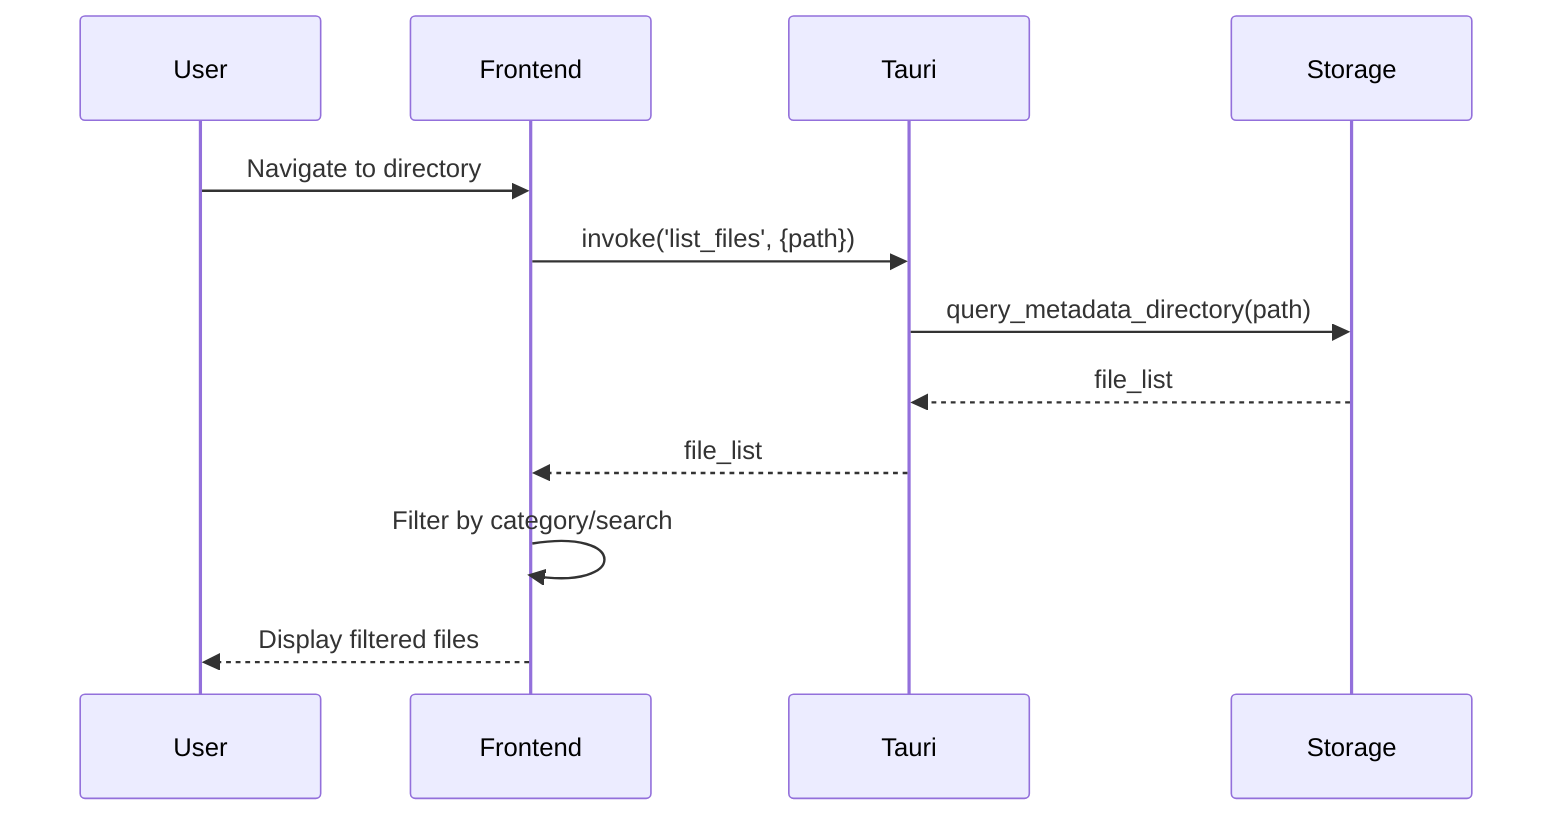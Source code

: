 sequenceDiagram
    participant User
    participant Frontend
    participant Tauri
    participant Storage

    User->>Frontend: Navigate to directory
    Frontend->>Tauri: invoke('list_files', {path})
    Tauri->>Storage: query_metadata_directory(path)
    Storage-->>Tauri: file_list
    Tauri-->>Frontend: file_list
    Frontend->>Frontend: Filter by category/search
    Frontend-->>User: Display filtered files